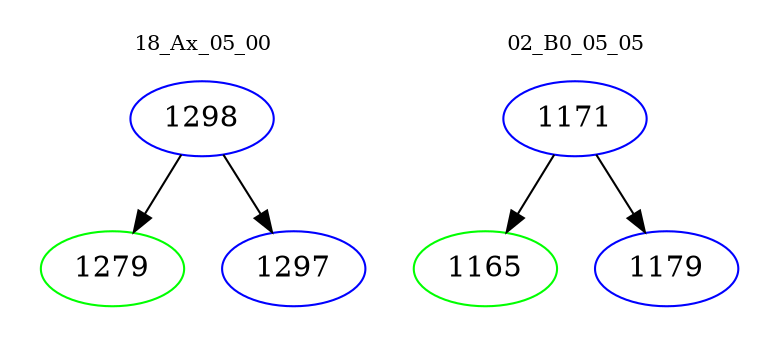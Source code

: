 digraph{
subgraph cluster_0 {
color = white
label = "18_Ax_05_00";
fontsize=10;
T0_1298 [label="1298", color="blue"]
T0_1298 -> T0_1279 [color="black"]
T0_1279 [label="1279", color="green"]
T0_1298 -> T0_1297 [color="black"]
T0_1297 [label="1297", color="blue"]
}
subgraph cluster_1 {
color = white
label = "02_B0_05_05";
fontsize=10;
T1_1171 [label="1171", color="blue"]
T1_1171 -> T1_1165 [color="black"]
T1_1165 [label="1165", color="green"]
T1_1171 -> T1_1179 [color="black"]
T1_1179 [label="1179", color="blue"]
}
}
